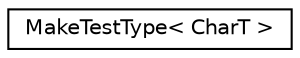 digraph "Graphical Class Hierarchy"
{
  edge [fontname="Helvetica",fontsize="10",labelfontname="Helvetica",labelfontsize="10"];
  node [fontname="Helvetica",fontsize="10",shape=record];
  rankdir="LR";
  Node0 [label="MakeTestType\< CharT \>",height=0.2,width=0.4,color="black", fillcolor="white", style="filled",URL="$struct_make_test_type.html"];
}
